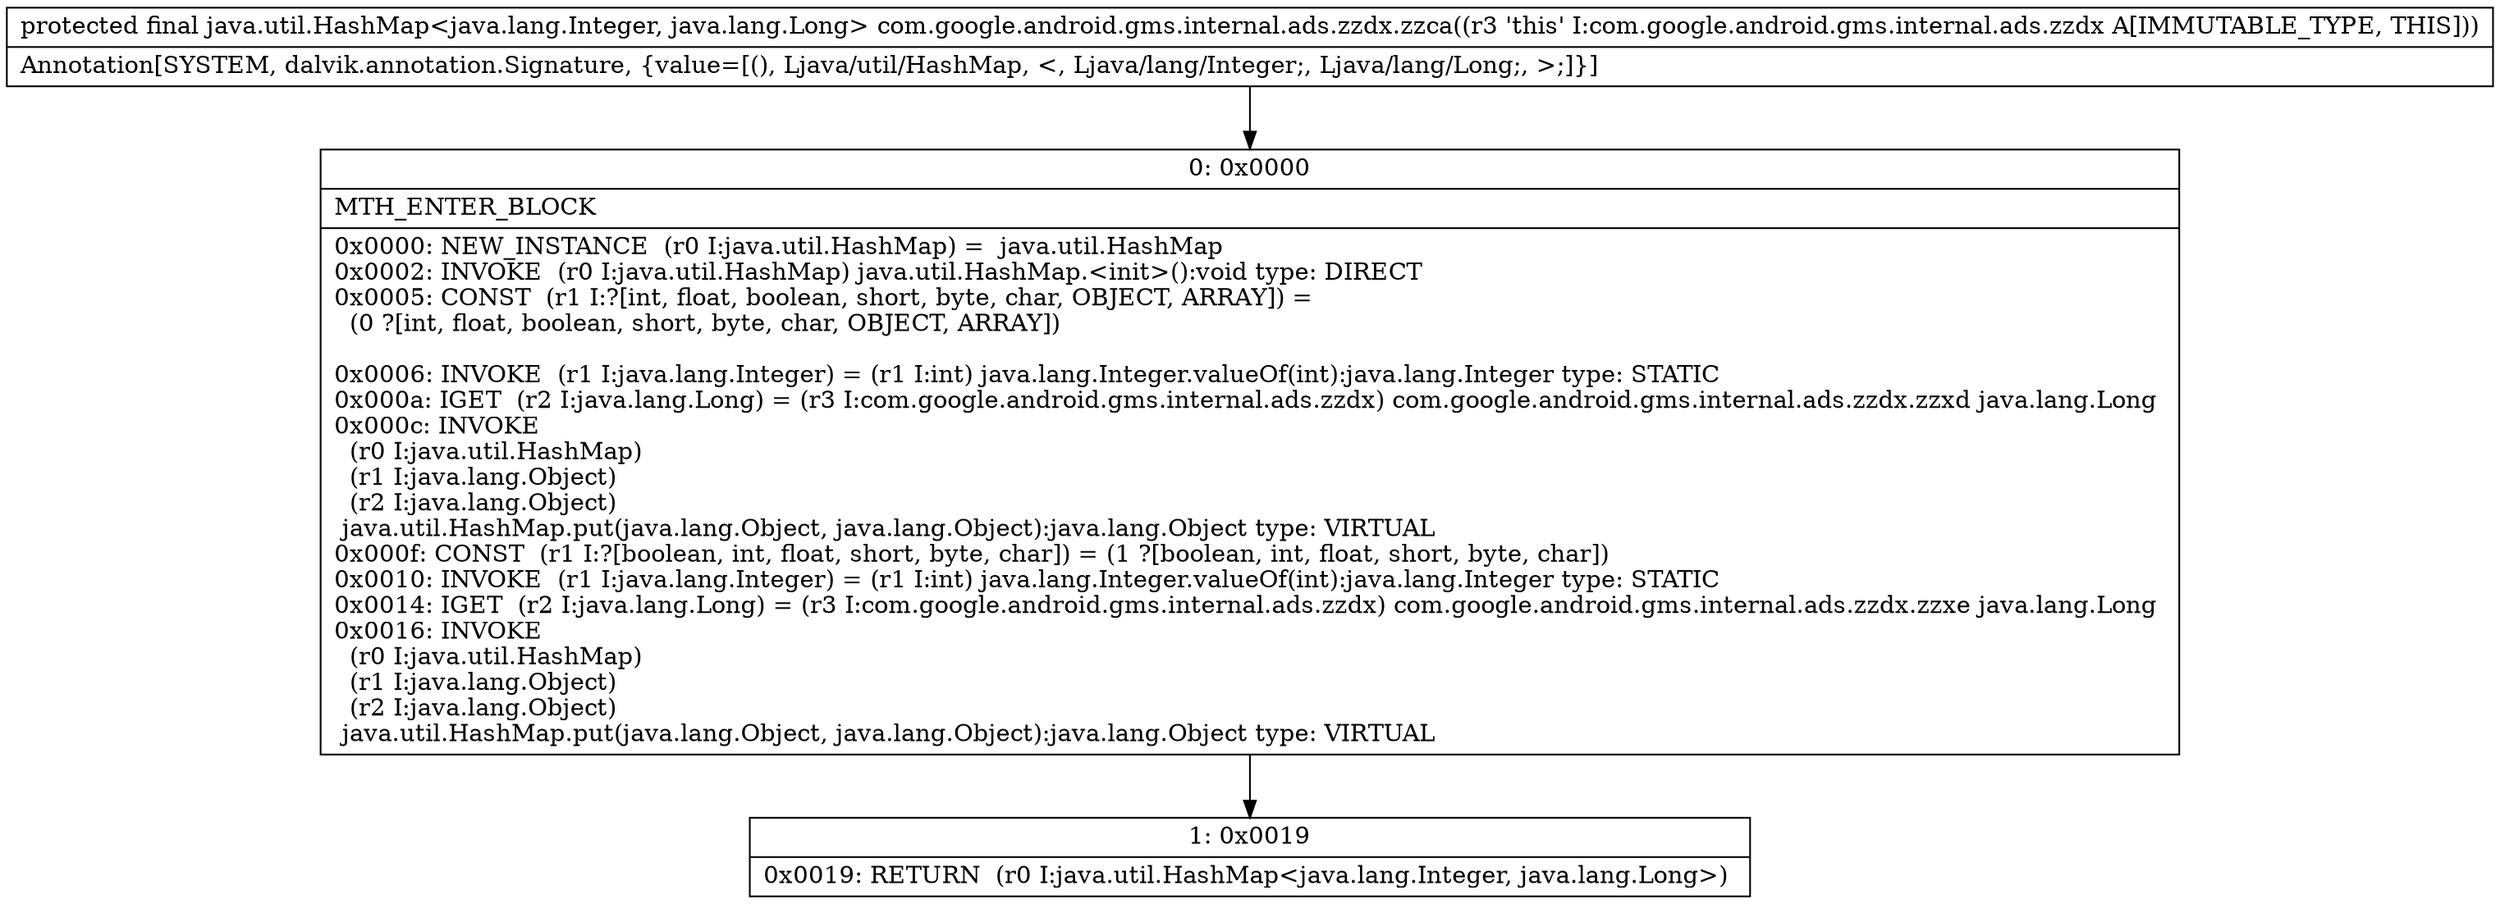 digraph "CFG forcom.google.android.gms.internal.ads.zzdx.zzca()Ljava\/util\/HashMap;" {
Node_0 [shape=record,label="{0\:\ 0x0000|MTH_ENTER_BLOCK\l|0x0000: NEW_INSTANCE  (r0 I:java.util.HashMap) =  java.util.HashMap \l0x0002: INVOKE  (r0 I:java.util.HashMap) java.util.HashMap.\<init\>():void type: DIRECT \l0x0005: CONST  (r1 I:?[int, float, boolean, short, byte, char, OBJECT, ARRAY]) = \l  (0 ?[int, float, boolean, short, byte, char, OBJECT, ARRAY])\l \l0x0006: INVOKE  (r1 I:java.lang.Integer) = (r1 I:int) java.lang.Integer.valueOf(int):java.lang.Integer type: STATIC \l0x000a: IGET  (r2 I:java.lang.Long) = (r3 I:com.google.android.gms.internal.ads.zzdx) com.google.android.gms.internal.ads.zzdx.zzxd java.lang.Long \l0x000c: INVOKE  \l  (r0 I:java.util.HashMap)\l  (r1 I:java.lang.Object)\l  (r2 I:java.lang.Object)\l java.util.HashMap.put(java.lang.Object, java.lang.Object):java.lang.Object type: VIRTUAL \l0x000f: CONST  (r1 I:?[boolean, int, float, short, byte, char]) = (1 ?[boolean, int, float, short, byte, char]) \l0x0010: INVOKE  (r1 I:java.lang.Integer) = (r1 I:int) java.lang.Integer.valueOf(int):java.lang.Integer type: STATIC \l0x0014: IGET  (r2 I:java.lang.Long) = (r3 I:com.google.android.gms.internal.ads.zzdx) com.google.android.gms.internal.ads.zzdx.zzxe java.lang.Long \l0x0016: INVOKE  \l  (r0 I:java.util.HashMap)\l  (r1 I:java.lang.Object)\l  (r2 I:java.lang.Object)\l java.util.HashMap.put(java.lang.Object, java.lang.Object):java.lang.Object type: VIRTUAL \l}"];
Node_1 [shape=record,label="{1\:\ 0x0019|0x0019: RETURN  (r0 I:java.util.HashMap\<java.lang.Integer, java.lang.Long\>) \l}"];
MethodNode[shape=record,label="{protected final java.util.HashMap\<java.lang.Integer, java.lang.Long\> com.google.android.gms.internal.ads.zzdx.zzca((r3 'this' I:com.google.android.gms.internal.ads.zzdx A[IMMUTABLE_TYPE, THIS]))  | Annotation[SYSTEM, dalvik.annotation.Signature, \{value=[(), Ljava\/util\/HashMap, \<, Ljava\/lang\/Integer;, Ljava\/lang\/Long;, \>;]\}]\l}"];
MethodNode -> Node_0;
Node_0 -> Node_1;
}

